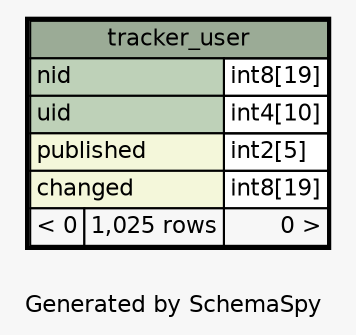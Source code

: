 // dot 2.30.1 on Mac OS X 10.8.3
// SchemaSpy rev 590
digraph "oneDegreeRelationshipsDiagram" {
  graph [
    rankdir="RL"
    bgcolor="#f7f7f7"
    label="\nGenerated by SchemaSpy"
    labeljust="l"
    nodesep="0.18"
    ranksep="0.46"
    fontname="Helvetica"
    fontsize="11"
  ];
  node [
    fontname="Helvetica"
    fontsize="11"
    shape="plaintext"
  ];
  edge [
    arrowsize="0.8"
  ];
  "tracker_user" [
    label=<
    <TABLE BORDER="2" CELLBORDER="1" CELLSPACING="0" BGCOLOR="#ffffff">
      <TR><TD COLSPAN="3" BGCOLOR="#9bab96" ALIGN="CENTER">tracker_user</TD></TR>
      <TR><TD PORT="nid" COLSPAN="2" BGCOLOR="#bed1b8" ALIGN="LEFT">nid</TD><TD PORT="nid.type" ALIGN="LEFT">int8[19]</TD></TR>
      <TR><TD PORT="uid" COLSPAN="2" BGCOLOR="#bed1b8" ALIGN="LEFT">uid</TD><TD PORT="uid.type" ALIGN="LEFT">int4[10]</TD></TR>
      <TR><TD PORT="published" COLSPAN="2" BGCOLOR="#f4f7da" ALIGN="LEFT">published</TD><TD PORT="published.type" ALIGN="LEFT">int2[5]</TD></TR>
      <TR><TD PORT="changed" COLSPAN="2" BGCOLOR="#f4f7da" ALIGN="LEFT">changed</TD><TD PORT="changed.type" ALIGN="LEFT">int8[19]</TD></TR>
      <TR><TD ALIGN="LEFT" BGCOLOR="#f7f7f7">&lt; 0</TD><TD ALIGN="RIGHT" BGCOLOR="#f7f7f7">1,025 rows</TD><TD ALIGN="RIGHT" BGCOLOR="#f7f7f7">0 &gt;</TD></TR>
    </TABLE>>
    URL="tracker_user.html"
    tooltip="tracker_user"
  ];
}
